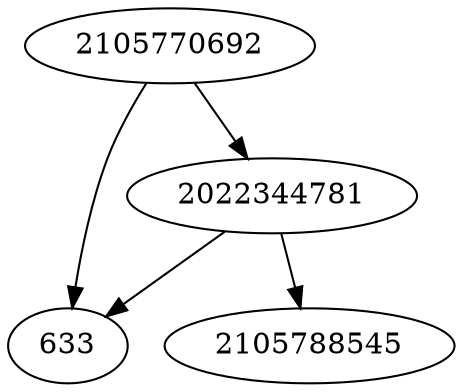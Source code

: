 strict digraph  {
633;
2105788545;
2105770692;
2022344781;
2105770692 -> 633;
2105770692 -> 2022344781;
2022344781 -> 633;
2022344781 -> 2105788545;
}
